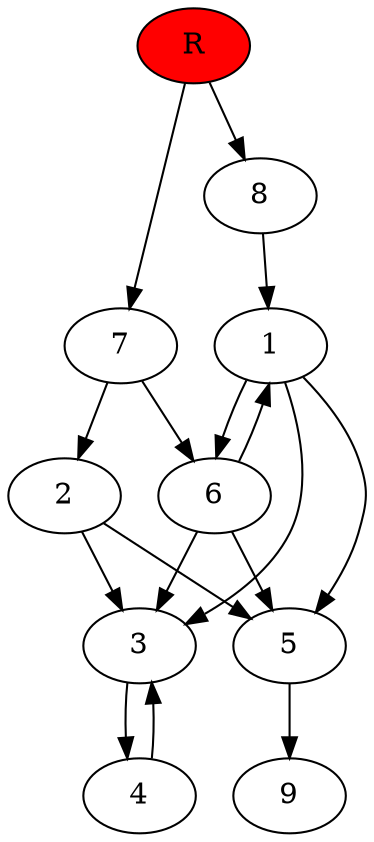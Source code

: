 digraph prb18623 {
	1
	2
	3
	4
	5
	6
	7
	8
	R [fillcolor="#ff0000" style=filled]
	1 -> 3
	1 -> 5
	1 -> 6
	2 -> 3
	2 -> 5
	3 -> 4
	4 -> 3
	5 -> 9
	6 -> 1
	6 -> 3
	6 -> 5
	7 -> 2
	7 -> 6
	8 -> 1
	R -> 7
	R -> 8
}
